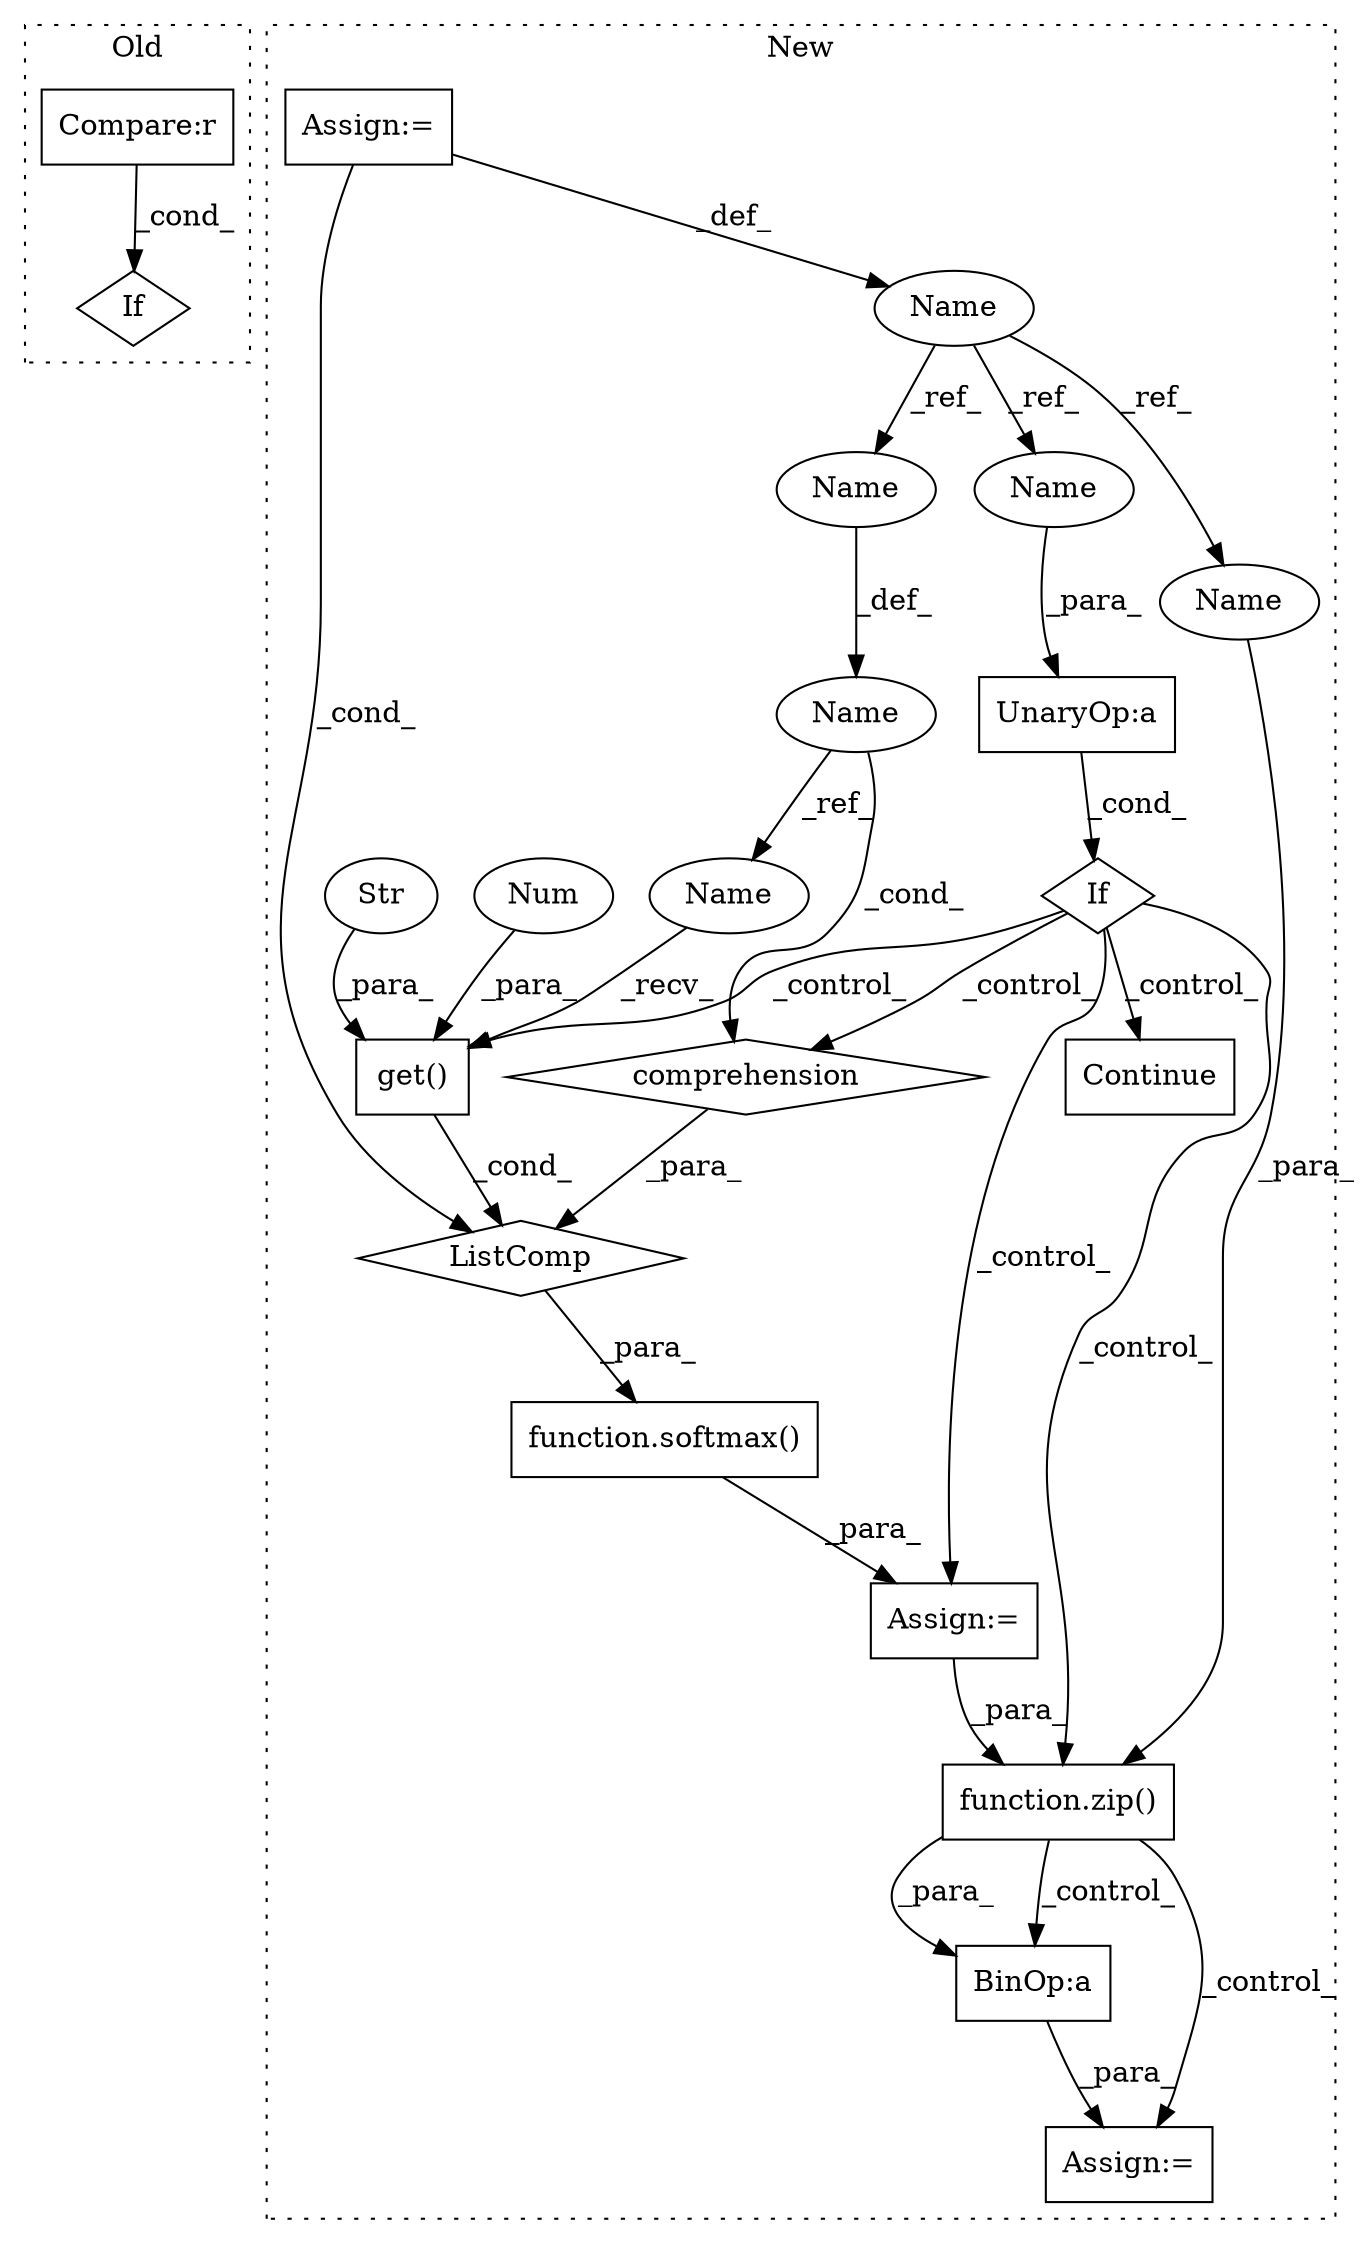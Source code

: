 digraph G {
subgraph cluster0 {
1 [label="If" a="96" s="3967" l="3" shape="diamond"];
15 [label="Compare:r" a="40" s="3970" l="22" shape="box"];
label = "Old";
style="dotted";
}
subgraph cluster1 {
2 [label="function.softmax()" a="75" s="3662,3719" l="8,9" shape="box"];
3 [label="get()" a="75" s="3671,3696" l="8,1" shape="box"];
4 [label="Str" a="66" s="3679" l="12" shape="ellipse"];
5 [label="Num" a="76" s="3693" l="3" shape="ellipse"];
6 [label="function.zip()" a="75" s="3770,3797" l="4,1" shape="box"];
7 [label="If" a="96" s="3591" l="3" shape="diamond"];
8 [label="Continue" a="43" s="3625" l="8" shape="box"];
9 [label="UnaryOp:a" a="61" s="3594" l="13" shape="box"];
10 [label="Name" a="87" s="3551" l="9" shape="ellipse"];
11 [label="BinOp:a" a="82" s="4072" l="3" shape="box"];
12 [label="ListComp" a="106" s="3670" l="49" shape="diamond"];
13 [label="comprehension" a="45" s="3698" l="3" shape="diamond"];
14 [label="Name" a="87" s="3702" l="3" shape="ellipse"];
16 [label="Assign:=" a="68" s="4051" l="4" shape="box"];
17 [label="Assign:=" a="68" s="3560" l="3" shape="box"];
18 [label="Assign:=" a="68" s="3659" l="3" shape="box"];
19 [label="Name" a="87" s="3671" l="3" shape="ellipse"];
20 [label="Name" a="87" s="3774" l="9" shape="ellipse"];
21 [label="Name" a="87" s="3709" l="9" shape="ellipse"];
22 [label="Name" a="87" s="3598" l="9" shape="ellipse"];
label = "New";
style="dotted";
}
2 -> 18 [label="_para_"];
3 -> 12 [label="_cond_"];
4 -> 3 [label="_para_"];
5 -> 3 [label="_para_"];
6 -> 16 [label="_control_"];
6 -> 11 [label="_para_"];
6 -> 11 [label="_control_"];
7 -> 3 [label="_control_"];
7 -> 18 [label="_control_"];
7 -> 8 [label="_control_"];
7 -> 6 [label="_control_"];
7 -> 13 [label="_control_"];
9 -> 7 [label="_cond_"];
10 -> 20 [label="_ref_"];
10 -> 21 [label="_ref_"];
10 -> 22 [label="_ref_"];
11 -> 16 [label="_para_"];
12 -> 2 [label="_para_"];
13 -> 12 [label="_para_"];
14 -> 19 [label="_ref_"];
14 -> 13 [label="_cond_"];
15 -> 1 [label="_cond_"];
17 -> 10 [label="_def_"];
17 -> 12 [label="_cond_"];
18 -> 6 [label="_para_"];
19 -> 3 [label="_recv_"];
20 -> 6 [label="_para_"];
21 -> 14 [label="_def_"];
22 -> 9 [label="_para_"];
}